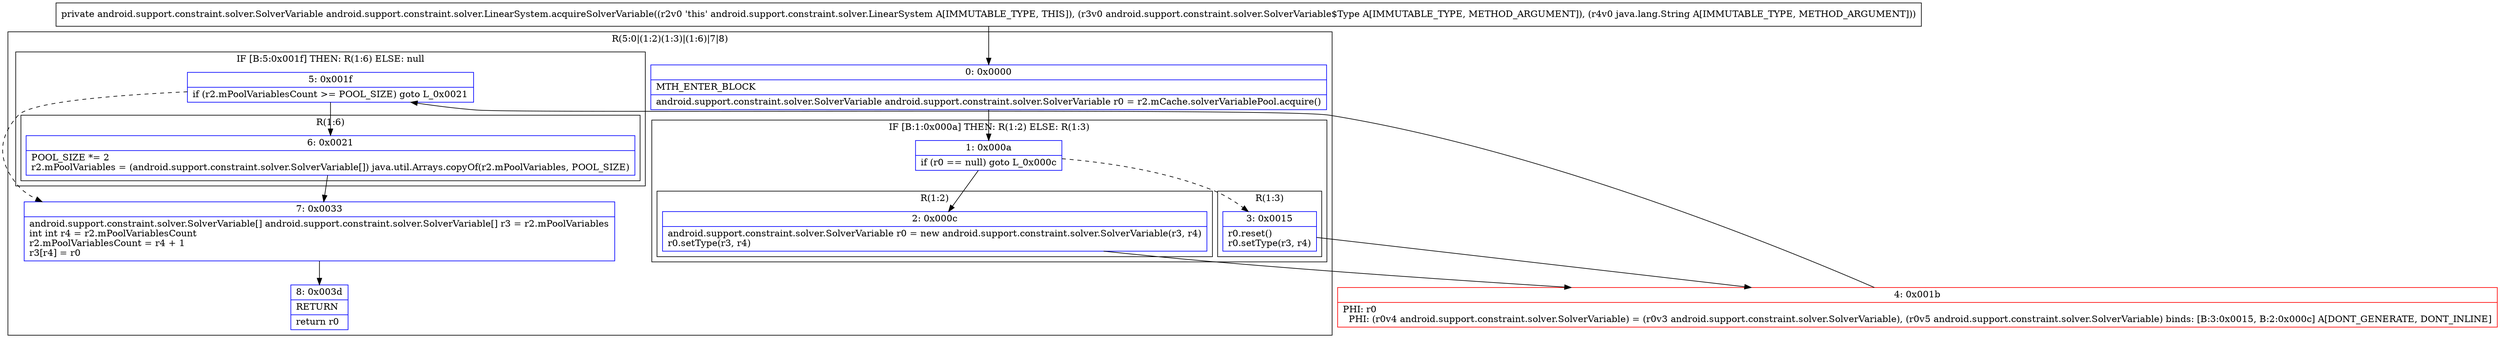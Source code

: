 digraph "CFG forandroid.support.constraint.solver.LinearSystem.acquireSolverVariable(Landroid\/support\/constraint\/solver\/SolverVariable$Type;Ljava\/lang\/String;)Landroid\/support\/constraint\/solver\/SolverVariable;" {
subgraph cluster_Region_1494040488 {
label = "R(5:0|(1:2)(1:3)|(1:6)|7|8)";
node [shape=record,color=blue];
Node_0 [shape=record,label="{0\:\ 0x0000|MTH_ENTER_BLOCK\l|android.support.constraint.solver.SolverVariable android.support.constraint.solver.SolverVariable r0 = r2.mCache.solverVariablePool.acquire()\l}"];
subgraph cluster_IfRegion_884529140 {
label = "IF [B:1:0x000a] THEN: R(1:2) ELSE: R(1:3)";
node [shape=record,color=blue];
Node_1 [shape=record,label="{1\:\ 0x000a|if (r0 == null) goto L_0x000c\l}"];
subgraph cluster_Region_631231079 {
label = "R(1:2)";
node [shape=record,color=blue];
Node_2 [shape=record,label="{2\:\ 0x000c|android.support.constraint.solver.SolverVariable r0 = new android.support.constraint.solver.SolverVariable(r3, r4)\lr0.setType(r3, r4)\l}"];
}
subgraph cluster_Region_1991502576 {
label = "R(1:3)";
node [shape=record,color=blue];
Node_3 [shape=record,label="{3\:\ 0x0015|r0.reset()\lr0.setType(r3, r4)\l}"];
}
}
subgraph cluster_IfRegion_1270070148 {
label = "IF [B:5:0x001f] THEN: R(1:6) ELSE: null";
node [shape=record,color=blue];
Node_5 [shape=record,label="{5\:\ 0x001f|if (r2.mPoolVariablesCount \>= POOL_SIZE) goto L_0x0021\l}"];
subgraph cluster_Region_1802778614 {
label = "R(1:6)";
node [shape=record,color=blue];
Node_6 [shape=record,label="{6\:\ 0x0021|POOL_SIZE *= 2\lr2.mPoolVariables = (android.support.constraint.solver.SolverVariable[]) java.util.Arrays.copyOf(r2.mPoolVariables, POOL_SIZE)\l}"];
}
}
Node_7 [shape=record,label="{7\:\ 0x0033|android.support.constraint.solver.SolverVariable[] android.support.constraint.solver.SolverVariable[] r3 = r2.mPoolVariables\lint int r4 = r2.mPoolVariablesCount\lr2.mPoolVariablesCount = r4 + 1\lr3[r4] = r0\l}"];
Node_8 [shape=record,label="{8\:\ 0x003d|RETURN\l|return r0\l}"];
}
Node_4 [shape=record,color=red,label="{4\:\ 0x001b|PHI: r0 \l  PHI: (r0v4 android.support.constraint.solver.SolverVariable) = (r0v3 android.support.constraint.solver.SolverVariable), (r0v5 android.support.constraint.solver.SolverVariable) binds: [B:3:0x0015, B:2:0x000c] A[DONT_GENERATE, DONT_INLINE]\l}"];
MethodNode[shape=record,label="{private android.support.constraint.solver.SolverVariable android.support.constraint.solver.LinearSystem.acquireSolverVariable((r2v0 'this' android.support.constraint.solver.LinearSystem A[IMMUTABLE_TYPE, THIS]), (r3v0 android.support.constraint.solver.SolverVariable$Type A[IMMUTABLE_TYPE, METHOD_ARGUMENT]), (r4v0 java.lang.String A[IMMUTABLE_TYPE, METHOD_ARGUMENT])) }"];
MethodNode -> Node_0;
Node_0 -> Node_1;
Node_1 -> Node_2;
Node_1 -> Node_3[style=dashed];
Node_2 -> Node_4;
Node_3 -> Node_4;
Node_5 -> Node_6;
Node_5 -> Node_7[style=dashed];
Node_6 -> Node_7;
Node_7 -> Node_8;
Node_4 -> Node_5;
}

